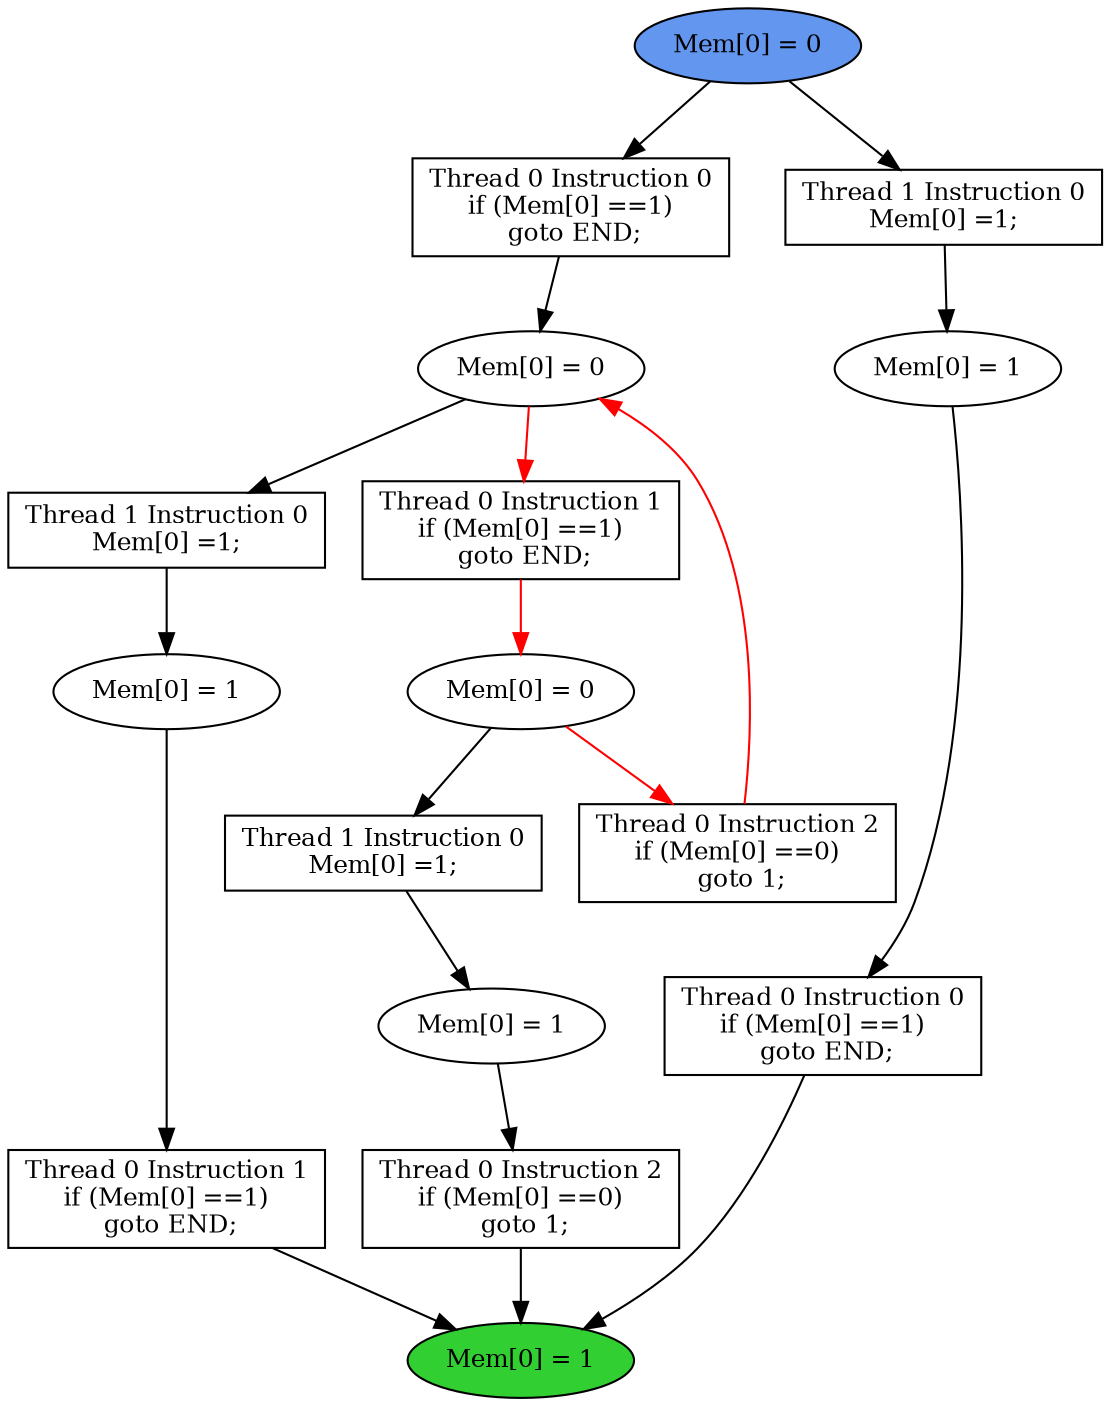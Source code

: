 digraph "graph" {
graph [fontsize=12]
node [fontsize=12]
edge [fontsize=12]
rankdir=TB;
"N17" -> "N10" [uuid = "<A0, END>", color = "#000000", fontcolor = "#ffffff", style = "solid", label = "", dir = "forward", weight = "1"]
"N14" -> "N10" [uuid = "<A1, END>", color = "#000000", fontcolor = "#ffffff", style = "solid", label = "", dir = "forward", weight = "1"]
"N27" -> "N24" [uuid = "<A2, S4>", color = "#000000", fontcolor = "#ffffff", style = "solid", label = "", dir = "forward", weight = "1"]
"N11" -> "N10" [uuid = "<A3, END>", color = "#000000", fontcolor = "#ffffff", style = "solid", label = "", dir = "forward", weight = "1"]
"N24" -> "N21" [uuid = "<A4, S4>", color = "#ff0000", fontcolor = "#ffffff", style = "solid", label = "", dir = "back", weight = "1"]
"N19" -> "N18" [uuid = "<A5, S3>", color = "#000000", fontcolor = "#ffffff", style = "solid", label = "", dir = "forward", weight = "1"]
"N16" -> "N15" [uuid = "<A6, S2>", color = "#000000", fontcolor = "#ffffff", style = "solid", label = "", dir = "forward", weight = "1"]
"N13" -> "N12" [uuid = "<A7, S1>", color = "#000000", fontcolor = "#ffffff", style = "solid", label = "", dir = "forward", weight = "1"]
"N23" -> "N22" [uuid = "<A8, S0>", color = "#ff0000", fontcolor = "#ffffff", style = "solid", label = "", dir = "forward", weight = "1"]
"N18" -> "N17" [uuid = "<A0, S3>", color = "#000000", fontcolor = "#ffffff", style = "solid", label = "", dir = "forward", weight = "1"]
"N15" -> "N14" [uuid = "<A1, S2>", color = "#000000", fontcolor = "#ffffff", style = "solid", label = "", dir = "forward", weight = "1"]
"N28" -> "N27" [uuid = "<A2, START>", color = "#000000", fontcolor = "#ffffff", style = "solid", label = "", dir = "forward", weight = "1"]
"N12" -> "N11" [uuid = "<A3, S1>", color = "#000000", fontcolor = "#ffffff", style = "solid", label = "", dir = "forward", weight = "1"]
"N22" -> "N21" [uuid = "<A4, S0>", color = "#ff0000", fontcolor = "#ffffff", style = "solid", label = "", dir = "forward", weight = "1"]
"N24" -> "N19" [uuid = "<A5, S4>", color = "#000000", fontcolor = "#ffffff", style = "solid", label = "", dir = "forward", weight = "1"]
"N28" -> "N16" [uuid = "<A6, START>", color = "#000000", fontcolor = "#ffffff", style = "solid", label = "", dir = "forward", weight = "1"]
"N22" -> "N13" [uuid = "<A7, S0>", color = "#000000", fontcolor = "#ffffff", style = "solid", label = "", dir = "forward", weight = "1"]
"N24" -> "N23" [uuid = "<A8, S4>", color = "#ff0000", fontcolor = "#ffffff", style = "solid", label = "", dir = "forward", weight = "1"]
"N10" [uuid="END", label="Mem[0] = 1", fillcolor = "#31cf31", fontcolor = "#000000", shape = "ellipse", style = "filled, solid"]
"N11" [uuid="A3", label="Thread 0 Instruction 2
if (Mem[0] ==0)
 goto 1;", fillcolor = "#ffffff", fontcolor = "#000000", shape = "box", style = "filled, solid"]
"N12" [uuid="S1", label="Mem[0] = 1", fillcolor = "#ffffff", fontcolor = "#000000", shape = "ellipse", style = "filled, solid"]
"N13" [uuid="A7", label="Thread 1 Instruction 0
Mem[0] =1;", fillcolor = "#ffffff", fontcolor = "#000000", shape = "box", style = "filled, solid"]
"N14" [uuid="A1", label="Thread 0 Instruction 0
if (Mem[0] ==1)
 goto END;", fillcolor = "#ffffff", fontcolor = "#000000", shape = "box", style = "filled, solid"]
"N15" [uuid="S2", label="Mem[0] = 1", fillcolor = "#ffffff", fontcolor = "#000000", shape = "ellipse", style = "filled, solid"]
"N16" [uuid="A6", label="Thread 1 Instruction 0
Mem[0] =1;", fillcolor = "#ffffff", fontcolor = "#000000", shape = "box", style = "filled, solid"]
"N17" [uuid="A0", label="Thread 0 Instruction 1
if (Mem[0] ==1)
 goto END;", fillcolor = "#ffffff", fontcolor = "#000000", shape = "box", style = "filled, solid"]
"N18" [uuid="S3", label="Mem[0] = 1", fillcolor = "#ffffff", fontcolor = "#000000", shape = "ellipse", style = "filled, solid"]
"N19" [uuid="A5", label="Thread 1 Instruction 0
Mem[0] =1;", fillcolor = "#ffffff", fontcolor = "#000000", shape = "box", style = "filled, solid"]
"N21" [uuid="A4", label="Thread 0 Instruction 2
if (Mem[0] ==0)
 goto 1;", fillcolor = "#ffffff", fontcolor = "#000000", shape = "box", style = "filled, solid"]
"N22" [uuid="S0", label="Mem[0] = 0", fillcolor = "#ffffff", fontcolor = "#000000", shape = "ellipse", style = "filled, solid"]
"N23" [uuid="A8", label="Thread 0 Instruction 1
if (Mem[0] ==1)
 goto END;", fillcolor = "#ffffff", fontcolor = "#000000", shape = "box", style = "filled, solid"]
"N24" [uuid="S4", label="Mem[0] = 0", fillcolor = "#ffffff", fontcolor = "#000000", shape = "ellipse", style = "filled, solid"]
"N27" [uuid="A2", label="Thread 0 Instruction 0
if (Mem[0] ==1)
 goto END;", fillcolor = "#ffffff", fontcolor = "#000000", shape = "box", style = "filled, solid"]
"N28" [uuid="START", label="Mem[0] = 0", fillcolor = "#6396ef", fontcolor = "#000000", shape = "ellipse", style = "filled, solid"]
}